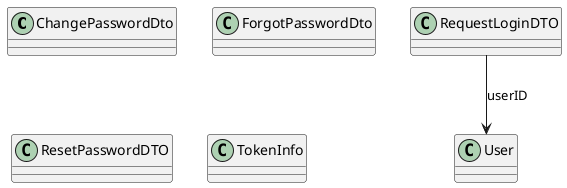 @startuml Simple DTO Requests Class Diagram

class ChangePasswordDto {
}

class ForgotPasswordDto {
}

class RequestLoginDTO {
}

class ResetPasswordDTO {
}

class TokenInfo {
}

' Relationships
RequestLoginDTO --> User : userID

@enduml
